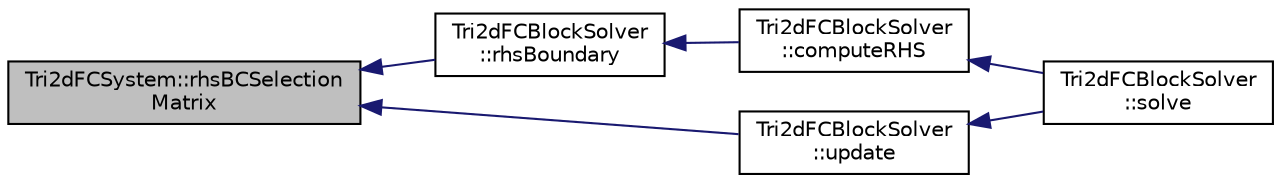 digraph "Tri2dFCSystem::rhsBCSelectionMatrix"
{
  edge [fontname="Helvetica",fontsize="10",labelfontname="Helvetica",labelfontsize="10"];
  node [fontname="Helvetica",fontsize="10",shape=record];
  rankdir="LR";
  Node1 [label="Tri2dFCSystem::rhsBCSelection\lMatrix",height=0.2,width=0.4,color="black", fillcolor="grey75", style="filled" fontcolor="black"];
  Node1 -> Node2 [dir="back",color="midnightblue",fontsize="10",style="solid",fontname="Helvetica"];
  Node2 [label="Tri2dFCBlockSolver\l::rhsBoundary",height=0.2,width=0.4,color="black", fillcolor="white", style="filled",URL="$classTri2dFCBlockSolver.html#a20dd61bc05b0b69fa449322b9bbcacb7",tooltip="Modifies residual at boundry nodes to accommodate boundary conditions. "];
  Node2 -> Node3 [dir="back",color="midnightblue",fontsize="10",style="solid",fontname="Helvetica"];
  Node3 [label="Tri2dFCBlockSolver\l::computeRHS",height=0.2,width=0.4,color="black", fillcolor="white", style="filled",URL="$classTri2dFCBlockSolver.html#a79051296391b1e0cd7f383a0bfcfff48",tooltip="Computes the full right-hand side discretization. "];
  Node3 -> Node4 [dir="back",color="midnightblue",fontsize="10",style="solid",fontname="Helvetica"];
  Node4 [label="Tri2dFCBlockSolver\l::solve",height=0.2,width=0.4,color="black", fillcolor="white", style="filled",URL="$classTri2dFCBlockSolver.html#aec98ff72ee09a034ca9e8dcf40a997ae",tooltip="Solves the linear system and update solution. "];
  Node1 -> Node5 [dir="back",color="midnightblue",fontsize="10",style="solid",fontname="Helvetica"];
  Node5 [label="Tri2dFCBlockSolver\l::update",height=0.2,width=0.4,color="black", fillcolor="white", style="filled",URL="$classTri2dFCBlockSolver.html#a528c573af2b294dc92ef38beb31e88f5",tooltip="Update nodal values. "];
  Node5 -> Node4 [dir="back",color="midnightblue",fontsize="10",style="solid",fontname="Helvetica"];
}

